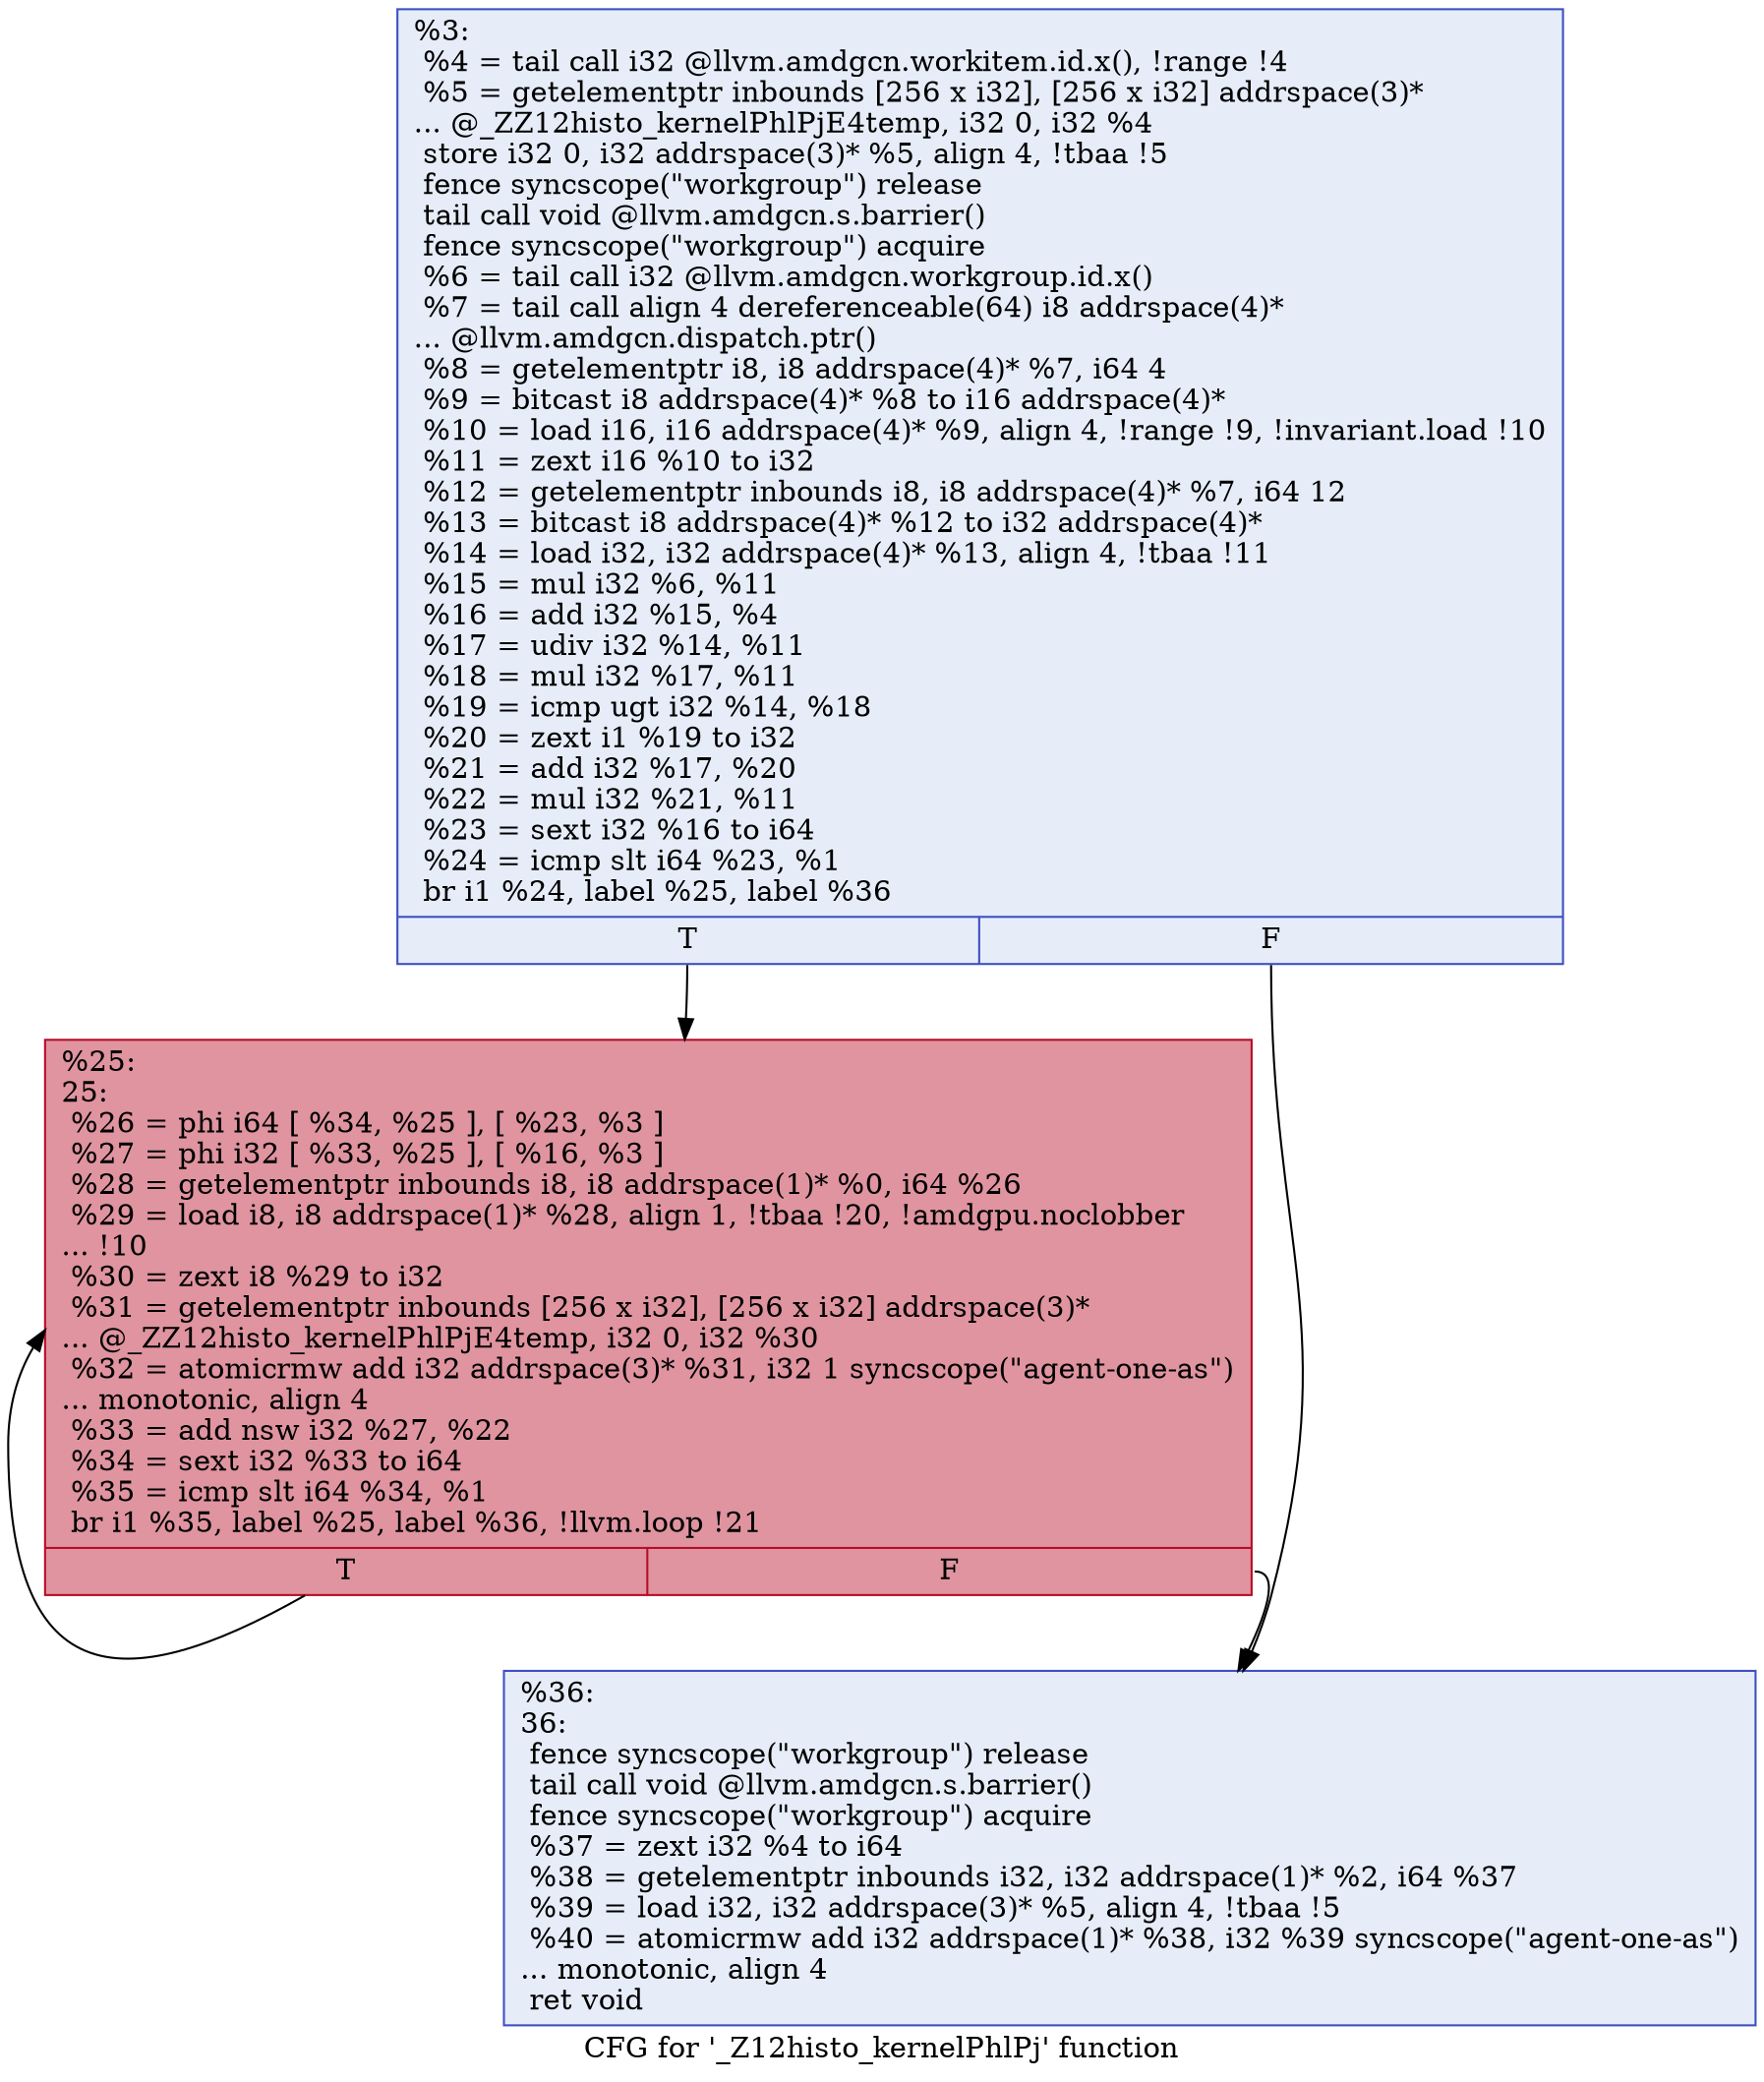 digraph "CFG for '_Z12histo_kernelPhlPj' function" {
	label="CFG for '_Z12histo_kernelPhlPj' function";

	Node0x54f7320 [shape=record,color="#3d50c3ff", style=filled, fillcolor="#c7d7f070",label="{%3:\l  %4 = tail call i32 @llvm.amdgcn.workitem.id.x(), !range !4\l  %5 = getelementptr inbounds [256 x i32], [256 x i32] addrspace(3)*\l... @_ZZ12histo_kernelPhlPjE4temp, i32 0, i32 %4\l  store i32 0, i32 addrspace(3)* %5, align 4, !tbaa !5\l  fence syncscope(\"workgroup\") release\l  tail call void @llvm.amdgcn.s.barrier()\l  fence syncscope(\"workgroup\") acquire\l  %6 = tail call i32 @llvm.amdgcn.workgroup.id.x()\l  %7 = tail call align 4 dereferenceable(64) i8 addrspace(4)*\l... @llvm.amdgcn.dispatch.ptr()\l  %8 = getelementptr i8, i8 addrspace(4)* %7, i64 4\l  %9 = bitcast i8 addrspace(4)* %8 to i16 addrspace(4)*\l  %10 = load i16, i16 addrspace(4)* %9, align 4, !range !9, !invariant.load !10\l  %11 = zext i16 %10 to i32\l  %12 = getelementptr inbounds i8, i8 addrspace(4)* %7, i64 12\l  %13 = bitcast i8 addrspace(4)* %12 to i32 addrspace(4)*\l  %14 = load i32, i32 addrspace(4)* %13, align 4, !tbaa !11\l  %15 = mul i32 %6, %11\l  %16 = add i32 %15, %4\l  %17 = udiv i32 %14, %11\l  %18 = mul i32 %17, %11\l  %19 = icmp ugt i32 %14, %18\l  %20 = zext i1 %19 to i32\l  %21 = add i32 %17, %20\l  %22 = mul i32 %21, %11\l  %23 = sext i32 %16 to i64\l  %24 = icmp slt i64 %23, %1\l  br i1 %24, label %25, label %36\l|{<s0>T|<s1>F}}"];
	Node0x54f7320:s0 -> Node0x54f80b0;
	Node0x54f7320:s1 -> Node0x54f9f70;
	Node0x54f80b0 [shape=record,color="#b70d28ff", style=filled, fillcolor="#b70d2870",label="{%25:\l25:                                               \l  %26 = phi i64 [ %34, %25 ], [ %23, %3 ]\l  %27 = phi i32 [ %33, %25 ], [ %16, %3 ]\l  %28 = getelementptr inbounds i8, i8 addrspace(1)* %0, i64 %26\l  %29 = load i8, i8 addrspace(1)* %28, align 1, !tbaa !20, !amdgpu.noclobber\l... !10\l  %30 = zext i8 %29 to i32\l  %31 = getelementptr inbounds [256 x i32], [256 x i32] addrspace(3)*\l... @_ZZ12histo_kernelPhlPjE4temp, i32 0, i32 %30\l  %32 = atomicrmw add i32 addrspace(3)* %31, i32 1 syncscope(\"agent-one-as\")\l... monotonic, align 4\l  %33 = add nsw i32 %27, %22\l  %34 = sext i32 %33 to i64\l  %35 = icmp slt i64 %34, %1\l  br i1 %35, label %25, label %36, !llvm.loop !21\l|{<s0>T|<s1>F}}"];
	Node0x54f80b0:s0 -> Node0x54f80b0;
	Node0x54f80b0:s1 -> Node0x54f9f70;
	Node0x54f9f70 [shape=record,color="#3d50c3ff", style=filled, fillcolor="#c7d7f070",label="{%36:\l36:                                               \l  fence syncscope(\"workgroup\") release\l  tail call void @llvm.amdgcn.s.barrier()\l  fence syncscope(\"workgroup\") acquire\l  %37 = zext i32 %4 to i64\l  %38 = getelementptr inbounds i32, i32 addrspace(1)* %2, i64 %37\l  %39 = load i32, i32 addrspace(3)* %5, align 4, !tbaa !5\l  %40 = atomicrmw add i32 addrspace(1)* %38, i32 %39 syncscope(\"agent-one-as\")\l... monotonic, align 4\l  ret void\l}"];
}
